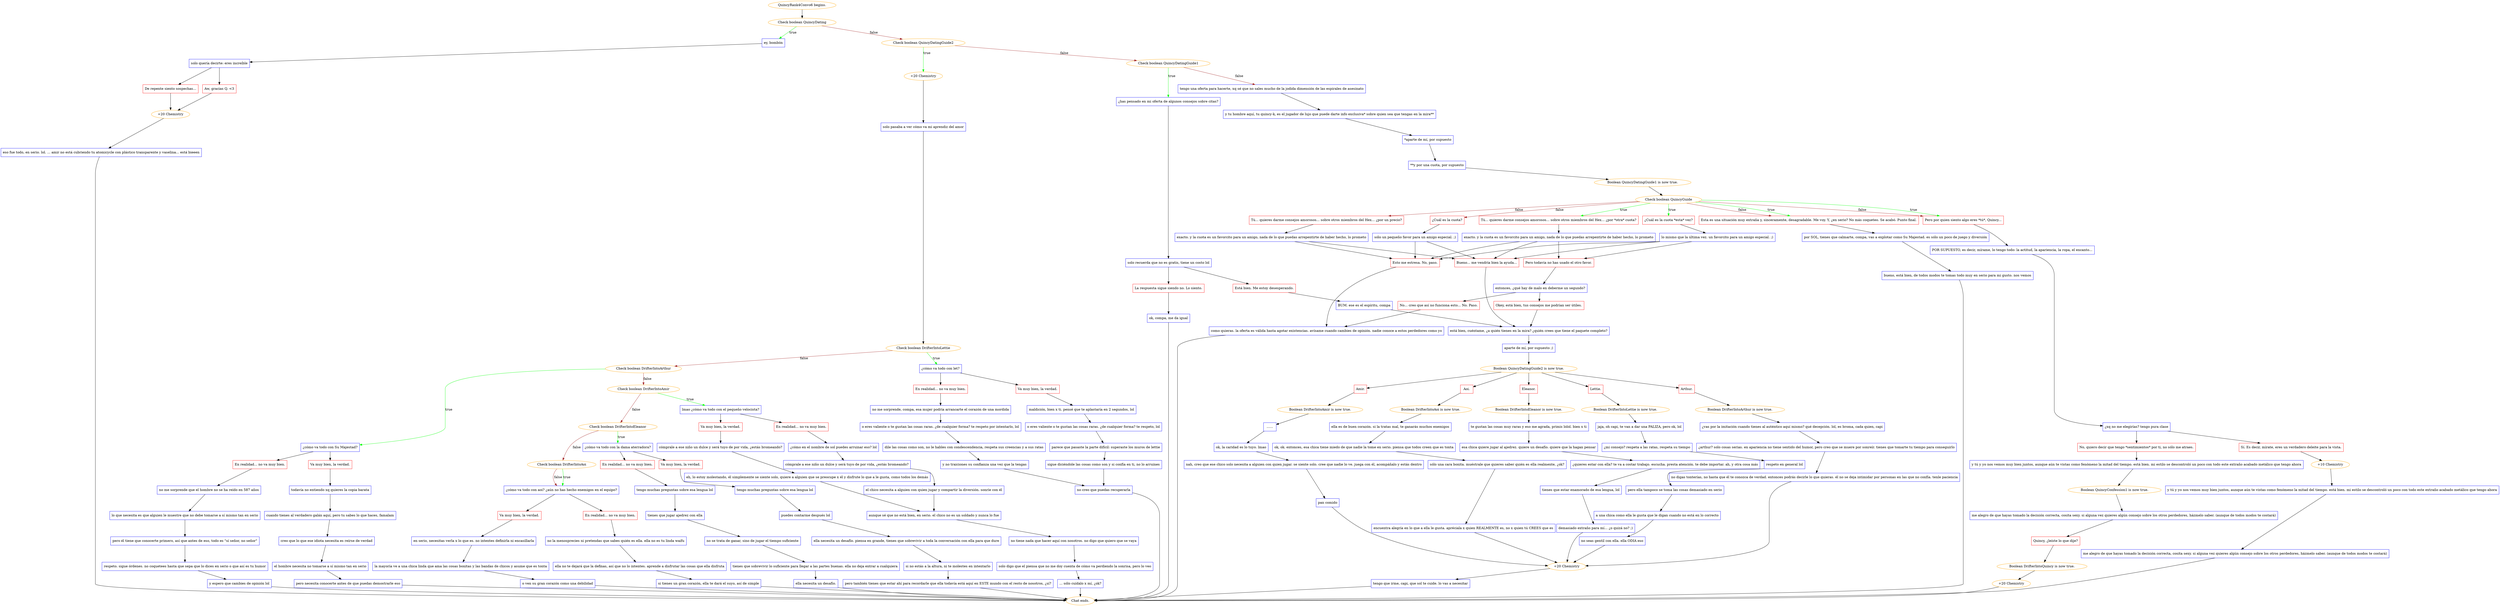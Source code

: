 digraph {
	"QuincyRank4Convo6 begins." [color=orange];
		"QuincyRank4Convo6 begins." -> j2461985337;
	j2461985337 [label="Check boolean QuincyDating",color=orange];
		j2461985337 -> j2814282738 [label=true,color=green];
		j2461985337 -> j83112899 [label=false,color=brown];
	j2814282738 [label="ey, bombón",shape=box,color=blue];
		j2814282738 -> j1205099666;
	j83112899 [label="Check boolean QuincyDatingGuide2",color=orange];
		j83112899 -> j2884058190 [label=true,color=green];
		j83112899 -> j2852325112 [label=false,color=brown];
	j1205099666 [label="solo quería decirte: eres increíble",shape=box,color=blue];
		j1205099666 -> j1952219525;
		j1205099666 -> j3379724282;
	j2884058190 [label="+20 Chemistry",color=orange];
		j2884058190 -> j438659842;
	j2852325112 [label="Check boolean QuincyDatingGuide1",color=orange];
		j2852325112 -> j1920466970 [label=true,color=green];
		j2852325112 -> j2594788864 [label=false,color=brown];
	j1952219525 [label="De repente siento sospechas...",shape=box,color=red];
		j1952219525 -> j181107451;
	j3379724282 [label="Aw, gracias Q. <3",shape=box,color=red];
		j3379724282 -> j181107451;
	j438659842 [label="solo pasaba a ver cómo va mi aprendiz del amor",shape=box,color=blue];
		j438659842 -> j2157594670;
	j1920466970 [label="¿has pensado en mi oferta de algunos consejos sobre citas?",shape=box,color=blue];
		j1920466970 -> j118604326;
	j2594788864 [label="tengo una oferta para hacerte, xq sé que no sales mucho de la jodida dimensión de las espirales de asesinato",shape=box,color=blue];
		j2594788864 -> j2888971513;
	j181107451 [label="+20 Chemistry",color=orange];
		j181107451 -> j1723348049;
	j2157594670 [label="Check boolean DrifterIntoLettie",color=orange];
		j2157594670 -> j2231392360 [label=true,color=green];
		j2157594670 -> j1529798852 [label=false,color=brown];
	j118604326 [label="solo recuerda que no es gratis, tiene un costo lol",shape=box,color=blue];
		j118604326 -> j633988772;
		j118604326 -> j3528370114;
	j2888971513 [label="y tu hombre aquí, tu quincy-k, es el jugador de lujo que puede darte info exclusiva* sobre quien sea que tengas en la mira**",shape=box,color=blue];
		j2888971513 -> j1695595754;
	j1723348049 [label="eso fue todo, en serio. lol. ... amir no está cubriendo tu atomicycle con plástico transparente y vaselina... está bieeen",shape=box,color=blue];
		j1723348049 -> "Chat ends.";
	j2231392360 [label="¿cómo va todo con let?",shape=box,color=blue];
		j2231392360 -> j2864096347;
		j2231392360 -> j1714669449;
	j1529798852 [label="Check boolean DrifterIntoArthur",color=orange];
		j1529798852 -> j2494763147 [label=true,color=green];
		j1529798852 -> j3612310957 [label=false,color=brown];
	j633988772 [label="La respuesta sigue siendo no. Lo siento.",shape=box,color=red];
		j633988772 -> j1550359765;
	j3528370114 [label="Está bien. Me estoy desesperando.",shape=box,color=red];
		j3528370114 -> j1789185546;
	j1695595754 [label="*aparte de mí, por supuesto",shape=box,color=blue];
		j1695595754 -> j617058912;
	"Chat ends." [color=orange];
	j2864096347 [label="Va muy bien, la verdad.",shape=box,color=red];
		j2864096347 -> j3163137252;
	j1714669449 [label="En realidad... no va muy bien.",shape=box,color=red];
		j1714669449 -> j1347827397;
	j2494763147 [label="¿cómo va todo con Su Majestad?",shape=box,color=blue];
		j2494763147 -> j3587660133;
		j2494763147 -> j88550016;
	j3612310957 [label="Check boolean DrifterIntoAmir",color=orange];
		j3612310957 -> j1685432208 [label=true,color=green];
		j3612310957 -> j4033191202 [label=false,color=brown];
	j1550359765 [label="ok, compa, me da igual",shape=box,color=blue];
		j1550359765 -> "Chat ends.";
	j1789185546 [label="BUM. ese es el espíritu, compa",shape=box,color=blue];
		j1789185546 -> j2875615991;
	j617058912 [label="**y por una cuota, por supuesto",shape=box,color=blue];
		j617058912 -> j2373070583;
	j3163137252 [label="maldición, bien x ti. pensé que te aplastaría en 2 segundos, lol",shape=box,color=blue];
		j3163137252 -> j1514501074;
	j1347827397 [label="no me sorprende, compa, esa mujer podría arrancarte el corazón de una mordida",shape=box,color=blue];
		j1347827397 -> j1490512129;
	j3587660133 [label="Va muy bien, la verdad.",shape=box,color=red];
		j3587660133 -> j2370784931;
	j88550016 [label="En realidad... no va muy bien.",shape=box,color=red];
		j88550016 -> j466753929;
	j1685432208 [label="lmao ¿cómo va todo con el pequeño velocista?",shape=box,color=blue];
		j1685432208 -> j488444471;
		j1685432208 -> j585843159;
	j4033191202 [label="Check boolean DrifterIntoEleanor",color=orange];
		j4033191202 -> j3097852801 [label=true,color=green];
		j4033191202 -> j3028424512 [label=false,color=brown];
	j2875615991 [label="está bien, cuéntame, ¿a quién tienes en la mira? ¿quién crees que tiene el paquete completo?",shape=box,color=blue];
		j2875615991 -> j4077789398;
	j2373070583 [label="Boolean QuincyDatingGuide1 is now true.",color=orange];
		j2373070583 -> j2505432108;
	j1514501074 [label="o eres valiente o te gustan las cosas raras. ¿de cualquier forma? te respeto, lol",shape=box,color=blue];
		j1514501074 -> j585244346;
	j1490512129 [label="o eres valiente o te gustan las cosas raras. ¿de cualquier forma? te respeto por intentarlo, lol",shape=box,color=blue];
		j1490512129 -> j2090302150;
	j2370784931 [label="todavía no entiendo xq quieres la copia barata",shape=box,color=blue];
		j2370784931 -> j952301903;
	j466753929 [label="no me sorprende que el hombre no se ha reído en 587 años",shape=box,color=blue];
		j466753929 -> j3501007665;
	j488444471 [label="Va muy bien, la verdad.",shape=box,color=red];
		j488444471 -> j1056172013;
	j585843159 [label="En realidad... no va muy bien.",shape=box,color=red];
		j585843159 -> j1848280192;
	j3097852801 [label="¿cómo va todo con la dama aterradora?",shape=box,color=blue];
		j3097852801 -> j243093568;
		j3097852801 -> j2178904651;
	j3028424512 [label="Check boolean DrifterIntoAoi",color=orange];
		j3028424512 -> j715137968 [label=true,color=green];
		j3028424512 -> j715137968 [label=false,color=brown];
	j4077789398 [label="aparte de mí, por supuesto ;)",shape=box,color=blue];
		j4077789398 -> j2759397375;
	j2505432108 [label="Check boolean QuincyGuide",color=orange];
		j2505432108 -> j897435076 [label=true,color=green];
		j2505432108 -> j3769185478 [label=true,color=green];
		j2505432108 -> j4038596103 [label=true,color=green];
		j2505432108 -> j2417311 [label=true,color=green];
		j2505432108 -> j4264442173 [label=false,color=brown];
		j2505432108 -> j1311809823 [label=false,color=brown];
		j2505432108 -> j4038596103 [label=false,color=brown];
		j2505432108 -> j2417311 [label=false,color=brown];
	j585244346 [label="parece que pasaste la parte difícil: superaste los muros de lettie",shape=box,color=blue];
		j585244346 -> j3970409779;
	j2090302150 [label="dile las cosas como son, no le hables con condescendencia, respeta sus creencias y a sus ratas",shape=box,color=blue];
		j2090302150 -> j3684279546;
	j952301903 [label="cuando tienes al verdadero galán aquí, pero tu sabes lo que haces, famalam",shape=box,color=blue];
		j952301903 -> j4188540355;
	j3501007665 [label="lo que necesita es que alguien le muestre que no debe tomarse a sí mismo tan en serio",shape=box,color=blue];
		j3501007665 -> j2871861545;
	j1056172013 [label="cómprale a ese niño un dulce y será tuyo de por vida, ¿estás bromeando?",shape=box,color=blue];
		j1056172013 -> j3740808102;
	j1848280192 [label="¿cómo en el nombre de sol puedes arruinar eso? lol",shape=box,color=blue];
		j1848280192 -> j2979527850;
	j243093568 [label="Va muy bien, la verdad.",shape=box,color=red];
		j243093568 -> j542748585;
	j2178904651 [label="En realidad... no va muy bien.",shape=box,color=red];
		j2178904651 -> j2186310901;
	j715137968 [label="¿cómo va todo con aoi? ¿aún no has hecho enemigos en el equipo?",shape=box,color=blue];
		j715137968 -> j4245476973;
		j715137968 -> j1527496505;
	j2759397375 [label="Boolean QuincyDatingGuide2 is now true.",color=orange];
		j2759397375 -> j3503278528;
		j2759397375 -> j84539755;
		j2759397375 -> j1800392736;
		j2759397375 -> j1472115072;
		j2759397375 -> j1582569117;
	j897435076 [label="Tú... quieres darme consejos amorosos... sobre otros miembros del Hex... ¿por *otra* cuota?",shape=box,color=red];
		j897435076 -> j2282188826;
	j3769185478 [label="¿Cuál es la cuota *esta* vez?",shape=box,color=red];
		j3769185478 -> j2140646128;
	j4038596103 [label="Esta es una situación muy extraña y, sinceramente, desagradable. Me voy. Y, ¿en serio? No más coqueteo. Se acabó. Punto final.",shape=box,color=red];
		j4038596103 -> j2299799915;
	j2417311 [label="Pero por quien siento algo eres *tú*, Quincy...",shape=box,color=red];
		j2417311 -> j3982361389;
	j4264442173 [label="¿Cuál es la cuota?",shape=box,color=red];
		j4264442173 -> j650847447;
	j1311809823 [label="Tú... quieres darme consejos amorosos... sobre otros miembros del Hex... ¿por un precio?",shape=box,color=red];
		j1311809823 -> j1579812209;
	j3970409779 [label="sigue diciéndole las cosas como son y si confía en ti, no lo arruines",shape=box,color=blue];
		j3970409779 -> j1841838930;
	j3684279546 [label="y no traiciones su confianza una vez que la tengas",shape=box,color=blue];
		j3684279546 -> j1841838930;
	j4188540355 [label="creo que lo que ese idiota necesita es reírse de verdad",shape=box,color=blue];
		j4188540355 -> j3142686096;
	j2871861545 [label="pero él tiene que conocerte primero, así que antes de eso, todo es \"sí señor, no señor\"",shape=box,color=blue];
		j2871861545 -> j2711580249;
	j3740808102 [label="eh, lo estoy molestando, él simplemente se siente solo, quiere a alguien que se preocupe x él y disfrute lo que a le gusta, como todos los demás",shape=box,color=blue];
		j3740808102 -> j184950183;
	j2979527850 [label="cómprale a ese niño un dulce y será tuyo de por vida, ¿estás bromeando?",shape=box,color=blue];
		j2979527850 -> j1189659881;
	j542748585 [label="tengo muchas preguntas sobre esa lengua lol",shape=box,color=blue];
		j542748585 -> j2426623880;
	j2186310901 [label="tengo muchas preguntas sobre esa lengua lol",shape=box,color=blue];
		j2186310901 -> j523012643;
	j4245476973 [label="Va muy bien, la verdad.",shape=box,color=red];
		j4245476973 -> j1243529349;
	j1527496505 [label="En realidad... no va muy bien.",shape=box,color=red];
		j1527496505 -> j3734758067;
	j3503278528 [label="Lettie.",shape=box,color=red];
		j3503278528 -> j2114318104;
	j84539755 [label="Arthur.",shape=box,color=red];
		j84539755 -> j2196645191;
	j1800392736 [label="Amir.",shape=box,color=red];
		j1800392736 -> j3045211296;
	j1472115072 [label="Eleanor.",shape=box,color=red];
		j1472115072 -> j3182722497;
	j1582569117 [label="Aoi.",shape=box,color=red];
		j1582569117 -> j3847054822;
	j2282188826 [label="exacto. y la cuota es un favorcito para un amigo, nada de lo que puedas arrepentirte de haber hecho, lo prometo",shape=box,color=blue];
		j2282188826 -> j609400765;
		j2282188826 -> j935171695;
		j2282188826 -> j328162644;
	j2140646128 [label="lo mismo que la última vez. un favorcito para un amigo especial. ;)",shape=box,color=blue];
		j2140646128 -> j609400765;
		j2140646128 -> j935171695;
		j2140646128 -> j328162644;
	j2299799915 [label="por SOL, tienes que calmarte, compa, vas a explotar como Su Majestad. es sólo un poco de juego y diversión",shape=box,color=blue];
		j2299799915 -> j2100880254;
	j3982361389 [label="POR SUPUESTO, es decir, mírame, lo tengo todo: la actitud, la apariencia, la ropa, el encanto...",shape=box,color=blue];
		j3982361389 -> j2420777894;
	j650847447 [label="sólo un pequeño favor para un amigo especial. ;)",shape=box,color=blue];
		j650847447 -> j935171695;
		j650847447 -> j328162644;
	j1579812209 [label="exacto. y la cuota es un favorcito para un amigo, nada de lo que puedas arrepentirte de haber hecho, lo prometo",shape=box,color=blue];
		j1579812209 -> j935171695;
		j1579812209 -> j328162644;
	j1841838930 [label="no creo que puedas recuperarla",shape=box,color=blue];
		j1841838930 -> "Chat ends.";
	j3142686096 [label="el hombre necesita no tomarse a sí mismo tan en serio",shape=box,color=blue];
		j3142686096 -> j2788424826;
	j2711580249 [label="respeto. sigue órdenes. no coquetees hasta que sepa que lo dices en serio o que así es tu humor",shape=box,color=blue];
		j2711580249 -> j507163263;
	j184950183 [label="aunque sé que no está bien, en serio. el chico no es un soldado y nunca lo fue",shape=box,color=blue];
		j184950183 -> j410616486;
	j1189659881 [label="el chico necesita a alguien con quien jugar y compartir la diversión. sonríe con él",shape=box,color=blue];
		j1189659881 -> j184950183;
	j2426623880 [label="puedes contarme después lol",shape=box,color=blue];
		j2426623880 -> j3282087345;
	j523012643 [label="tienes que jugar ajedrez con ella",shape=box,color=blue];
		j523012643 -> j2002702765;
	j1243529349 [label="en serio, necesitas verla x lo que es. no intentes definirla ni encasillarla",shape=box,color=blue];
		j1243529349 -> j1820020513;
	j3734758067 [label="no la menosprecies ni pretendas que sabes quién es ella. ella no es tu linda waifu",shape=box,color=blue];
		j3734758067 -> j2736398345;
	j2114318104 [label="Boolean DrifterIntoLettie is now true.",color=orange];
		j2114318104 -> j862384099;
	j2196645191 [label="Boolean DrifterIntoArthur is now true.",color=orange];
		j2196645191 -> j2954928820;
	j3045211296 [label="Boolean DrifterIntoAmir is now true.",color=orange];
		j3045211296 -> j3077275927;
	j3182722497 [label="Boolean DrifterIntoEleanor is now true.",color=orange];
		j3182722497 -> j943120451;
	j3847054822 [label="Boolean DrifterIntoAoi is now true.",color=orange];
		j3847054822 -> j856776448;
	j609400765 [label="Pero todavía no has usado el otro favor.",shape=box,color=red];
		j609400765 -> j2174006461;
	j935171695 [label="Esto me estresa. No, paso.",shape=box,color=red];
		j935171695 -> j344607092;
	j328162644 [label="Bueno... me vendría bien la ayuda...",shape=box,color=red];
		j328162644 -> j2875615991;
	j2100880254 [label="bueno, está bien, de todos modos te tomas todo muy en serio para mi gusto. nos vemos",shape=box,color=blue];
		j2100880254 -> "Chat ends.";
	j2420777894 [label="¿xq no me elegirías? tengo pura clase",shape=box,color=blue];
		j2420777894 -> j3959450268;
		j2420777894 -> j2392848887;
	j2788424826 [label="pero necesita conocerte antes de que puedas demostrarle eso",shape=box,color=blue];
		j2788424826 -> "Chat ends.";
	j507163263 [label="y espero que cambies de opinión lol",shape=box,color=blue];
		j507163263 -> "Chat ends.";
	j410616486 [label="no tiene nada que hacer aquí con nosotros. no digo que quiero que se vaya",shape=box,color=blue];
		j410616486 -> j3440657908;
	j3282087345 [label="ella necesita un desafío. piensa en grande, tienes que sobrevivir a toda la conversación con ella para que dure",shape=box,color=blue];
		j3282087345 -> j3168115095;
	j2002702765 [label="no se trata de ganar, sino de jugar el tiempo suficiente",shape=box,color=blue];
		j2002702765 -> j2465839427;
	j1820020513 [label="la mayoría ve a una chica linda que ama las cosas bonitas y las bandas de chicos y asume que es tonta",shape=box,color=blue];
		j1820020513 -> j2754990276;
	j2736398345 [label="ella no te dejará que la definas, así que no lo intentes. aprende a disfrutar las cosas que ella disfruta",shape=box,color=blue];
		j2736398345 -> j3493634052;
	j862384099 [label="jaja, oh capi, te van a dar una PALIZA, pero ok, lol",shape=box,color=blue];
		j862384099 -> j3553738171;
	j2954928820 [label="¿vas por la imitación cuando tienes al auténtico aquí mismo? qué decepción. lol, es broma, cada quien, capi",shape=box,color=blue];
		j2954928820 -> j3100073541;
	j3077275927 [label="......",shape=box,color=blue];
		j3077275927 -> j2970724558;
	j943120451 [label="te gustan las cosas muy raras y eso me agrada, primis lolol. bien x ti",shape=box,color=blue];
		j943120451 -> j926513923;
	j856776448 [label="ella es de buen corazón. si la tratas mal, te ganarás muchos enemigos",shape=box,color=blue];
		j856776448 -> j58573544;
	j2174006461 [label="entonces, ¿qué hay de malo en deberme un segundo?",shape=box,color=blue];
		j2174006461 -> j3933505409;
		j2174006461 -> j4179501724;
	j344607092 [label="como quieras. la oferta es válida hasta agotar existencias. avísame cuando cambies de opinión. nadie conoce a estos perdedores como yo",shape=box,color=blue];
		j344607092 -> "Chat ends.";
	j3959450268 [label="No, quiero decir que tengo *sentimientos* por ti, no sólo me atraes.",shape=box,color=red];
		j3959450268 -> j2817324029;
	j2392848887 [label="Sí. Es decir, mírate, eres un verdadero deleite para la vista.",shape=box,color=red];
		j2392848887 -> j1125754275;
	j3440657908 [label="solo digo que el piensa que no me doy cuenta de cómo va perdiendo la sonrisa, pero lo veo",shape=box,color=blue];
		j3440657908 -> j3292044536;
	j3168115095 [label="si no estás a la altura, ni te molestes en intentarlo",shape=box,color=blue];
		j3168115095 -> j2686364862;
	j2465839427 [label="tienes que sobrevivir lo suficiente para llegar a las partes buenas. ella no deja entrar a cualquiera",shape=box,color=blue];
		j2465839427 -> j203426248;
	j2754990276 [label="o ven su gran corazón como una debilidad",shape=box,color=blue];
		j2754990276 -> "Chat ends.";
	j3493634052 [label="si tienes un gran corazón, ella te dará el suyo, así de simple",shape=box,color=blue];
		j3493634052 -> "Chat ends.";
	j3553738171 [label="¿mi consejo? respeta a las ratas, respeta su tiempo",shape=box,color=blue];
		j3553738171 -> j1811674798;
	j3100073541 [label="¿arthur? solo cosas serias. en apariencia no tiene sentido del humor, pero creo que se muere por sonreír. tienes que tomarte tu tiempo para conseguirlo",shape=box,color=blue];
		j3100073541 -> j2609133261;
	j2970724558 [label="ok, la caridad es lo tuyo. lmao",shape=box,color=blue];
		j2970724558 -> j76676525;
	j926513923 [label="esa chica quiere jugar al ajedrez. quiere un desafío. quiere que la hagan pensar",shape=box,color=blue];
		j926513923 -> j435864751;
	j58573544 [label="ok, ok. entonces, esa chica tiene miedo de que nadie la tome en serio. piensa que todos creen que es tonta",shape=box,color=blue];
		j58573544 -> j3973027735;
	j3933505409 [label="No... creo que así no funciona esto... No. Paso.",shape=box,color=red];
		j3933505409 -> j344607092;
	j4179501724 [label="Okey, está bien, tus consejos me podrían ser útiles.",shape=box,color=red];
		j4179501724 -> j2875615991;
	j2817324029 [label="y tú y yo nos vemos muy bien juntos, aunque aún te vistas como fenómeno la mitad del tiempo. está bien. mi estilo se descontroló un poco con todo este extraño acabado metálico que tengo ahora",shape=box,color=blue];
		j2817324029 -> j2139987939;
	j1125754275 [label="+10 Chemistry",color=orange];
		j1125754275 -> j43526449;
	j3292044536 [label="... sólo cuídalo x mí, ¿ok?",shape=box,color=blue];
		j3292044536 -> "Chat ends.";
	j2686364862 [label="pero también tienes que estar ahí para recordarle que ella todavía está aquí en ESTE mundo con el resto de nosotros, ¿sí?",shape=box,color=blue];
		j2686364862 -> "Chat ends.";
	j203426248 [label="ella necesita un desafío.",shape=box,color=blue];
		j203426248 -> "Chat ends.";
	j1811674798 [label="respeto en general lol",shape=box,color=blue];
		j1811674798 -> j4053142778;
	j2609133261 [label="no digas tonterías, no hasta que él te conozca de verdad. entonces podrás decirle lo que quieras. él no se deja intimidar por personas en las que no confía. tenle paciencia",shape=box,color=blue];
		j2609133261 -> j3191331424;
	j76676525 [label="nah, creo que ese chico solo necesita a alguien con quien jugar. se siente solo. cree que nadie lo ve. juega con él, acompáñalo y estás dentro",shape=box,color=blue];
		j76676525 -> j4132982193;
	j435864751 [label="¿quieres estar con ella? te va a costar trabajo. escucha. presta atención. te debe importar. ah, y otra cosa más",shape=box,color=blue];
		j435864751 -> j2648175806;
	j3973027735 [label="sólo una cara bonita. muéstrale que quieres saber quién es ella realmente, ¿ok?",shape=box,color=blue];
		j3973027735 -> j2489114552;
	j2139987939 [label="Boolean QuincyConfession1 is now true.",color=orange];
		j2139987939 -> j2371499636;
	j43526449 [label="y tú y yo nos vemos muy bien juntos, aunque aún te vistas como fenómeno la mitad del tiempo. está bien. mi estilo se descontroló un poco con todo este extraño acabado metálico que tengo ahora",shape=box,color=blue];
		j43526449 -> j2081187278;
	j4053142778 [label="pero ella tampoco se toma las cosas demasiado en serio",shape=box,color=blue];
		j4053142778 -> j3672574301;
	j3191331424 [label="+20 Chemistry",color=orange];
		j3191331424 -> j3116475142;
	j4132982193 [label="pan comido",shape=box,color=blue];
		j4132982193 -> j3191331424;
	j2648175806 [label="tienes que estar enamorado de esa lengua, lol",shape=box,color=blue];
		j2648175806 -> j3828961995;
	j2489114552 [label="encuentra alegría en lo que a ella le gusta. apréciala x quien REALMENTE es, no x quien tú CREES que es",shape=box,color=blue];
		j2489114552 -> j3191331424;
	j2371499636 [label="me alegro de que hayas tomado la decisión correcta, cosita sexy. si alguna vez quieres algún consejo sobre los otros perdedores, házmelo saber. (aunque de todos modos te costará)",shape=box,color=blue];
		j2371499636 -> j2130965819;
	j2081187278 [label="me alegro de que hayas tomado la decisión correcta, cosita sexy. si alguna vez quieres algún consejo sobre los otros perdedores, házmelo saber. (aunque de todos modos te costará)",shape=box,color=blue];
		j2081187278 -> "Chat ends.";
	j3672574301 [label="a una chica como ella le gusta que le digan cuando no está en lo correcto",shape=box,color=blue];
		j3672574301 -> j2818504807;
	j3116475142 [label="tengo que irme, capi, que sol te cuide. lo vas a necesitar",shape=box,color=blue];
		j3116475142 -> "Chat ends.";
	j3828961995 [label="demasiado extraño para mí... ¿o quizá no? ;)",shape=box,color=blue];
		j3828961995 -> j3191331424;
	j2130965819 [label="Quincy, ¿leíste lo que dije?",shape=box,color=red];
		j2130965819 -> j359041193;
	j2818504807 [label="no seas gentil con ella. ella ODIA eso",shape=box,color=blue];
		j2818504807 -> j3191331424;
	j359041193 [label="Boolean DrifterIntoQuincy is now true.",color=orange];
		j359041193 -> j367054140;
	j367054140 [label="+20 Chemistry",color=orange];
		j367054140 -> "Chat ends.";
}